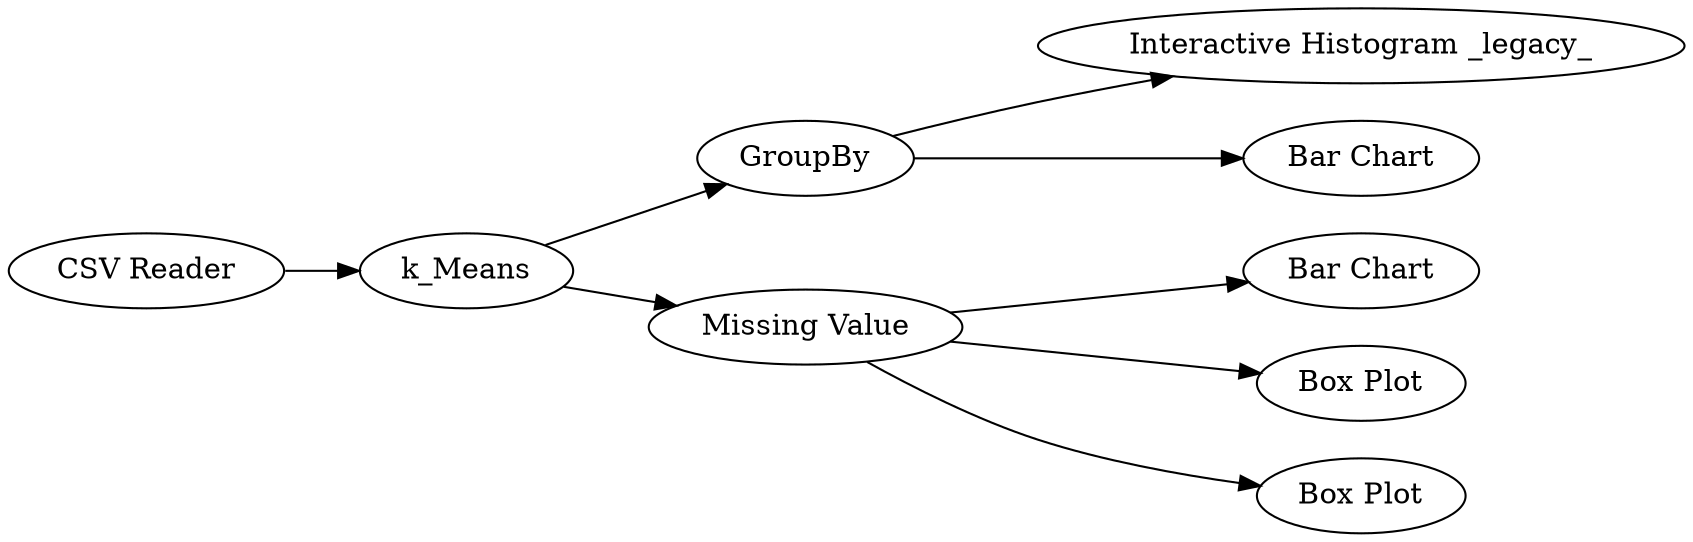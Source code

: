 digraph {
	1 [label="CSV Reader"]
	3 [label=k_Means]
	6 [label=GroupBy]
	7 [label="Interactive Histogram _legacy_"]
	10 [label="Bar Chart"]
	11 [label="Bar Chart"]
	12 [label="Missing Value"]
	15 [label="Box Plot"]
	16 [label="Box Plot"]
	1 -> 3
	3 -> 6
	3 -> 12
	6 -> 7
	6 -> 10
	12 -> 11
	12 -> 15
	12 -> 16
	rankdir=LR
}
